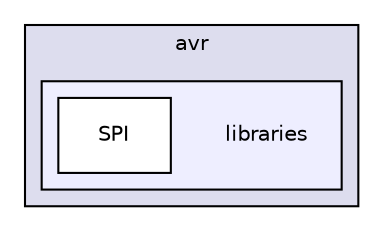digraph "C:/Program Files (x86)/Arduino/hardware/arduino/avr/libraries" {
  compound=true
  node [ fontsize="10", fontname="Helvetica"];
  edge [ labelfontsize="10", labelfontname="Helvetica"];
  subgraph clusterdir_6907cda998f9d396760c5d63246bffa8 {
    graph [ bgcolor="#ddddee", pencolor="black", label="avr" fontname="Helvetica", fontsize="10", URL="dir_6907cda998f9d396760c5d63246bffa8.html"]
  subgraph clusterdir_61f5d49050be03bdebbfd54b8da7b81e {
    graph [ bgcolor="#eeeeff", pencolor="black", label="" URL="dir_61f5d49050be03bdebbfd54b8da7b81e.html"];
    dir_61f5d49050be03bdebbfd54b8da7b81e [shape=plaintext label="libraries"];
    dir_78de5803952d8f7ade75423480ccbab7 [shape=box label="SPI" color="black" fillcolor="white" style="filled" URL="dir_78de5803952d8f7ade75423480ccbab7.html"];
  }
  }
}
